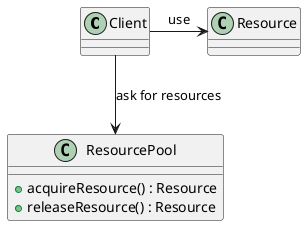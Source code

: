 @startuml
'https://plantuml.com/class-diagram

class Client
class Resource
class ResourcePool {
+ acquireResource() : Resource
+ releaseResource() : Resource
}

Client --> ResourcePool : ask for resources
Client -> Resource : use


@enduml